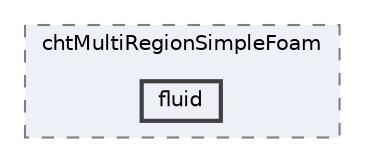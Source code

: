 digraph "applications/solvers/heatTransfer/chtMultiRegionFoam/chtMultiRegionSimpleFoam/fluid"
{
 // LATEX_PDF_SIZE
  bgcolor="transparent";
  edge [fontname=Helvetica,fontsize=10,labelfontname=Helvetica,labelfontsize=10];
  node [fontname=Helvetica,fontsize=10,shape=box,height=0.2,width=0.4];
  compound=true
  subgraph clusterdir_7ecfd1dac3553496cb15f774e1c2dc42 {
    graph [ bgcolor="#edf0f7", pencolor="grey50", label="chtMultiRegionSimpleFoam", fontname=Helvetica,fontsize=10 style="filled,dashed", URL="dir_7ecfd1dac3553496cb15f774e1c2dc42.html",tooltip=""]
  dir_480b20a163520755f6a315cc6ae6dab3 [label="fluid", fillcolor="#edf0f7", color="grey25", style="filled,bold", URL="dir_480b20a163520755f6a315cc6ae6dab3.html",tooltip=""];
  }
}
